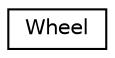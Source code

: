 digraph "Graphical Class Hierarchy"
{
  edge [fontname="Helvetica",fontsize="10",labelfontname="Helvetica",labelfontsize="10"];
  node [fontname="Helvetica",fontsize="10",shape=record];
  rankdir="LR";
  Node0 [label="Wheel",height=0.2,width=0.4,color="black", fillcolor="white", style="filled",URL="$classWheel.html"];
}
